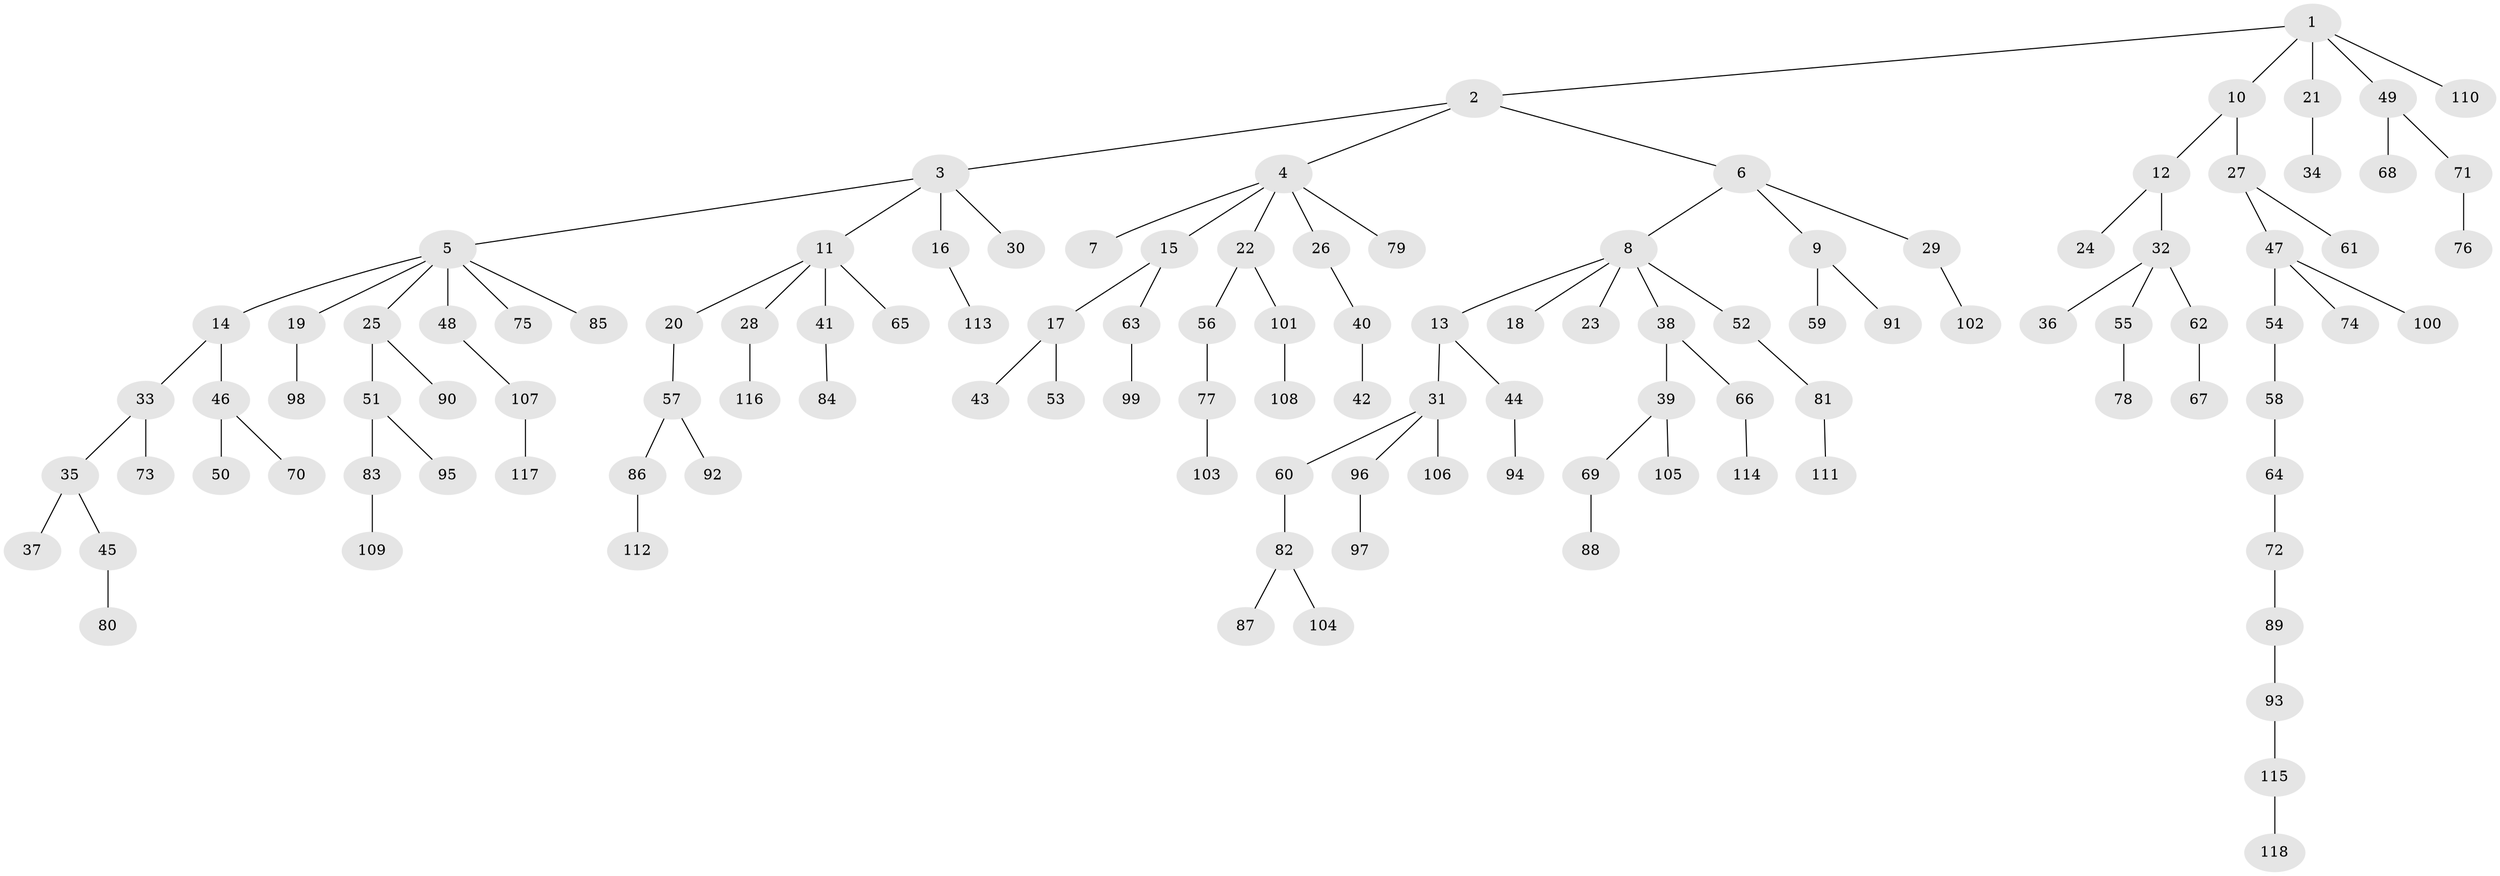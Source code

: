 // Generated by graph-tools (version 1.1) at 2025/50/03/09/25 03:50:17]
// undirected, 118 vertices, 117 edges
graph export_dot {
graph [start="1"]
  node [color=gray90,style=filled];
  1;
  2;
  3;
  4;
  5;
  6;
  7;
  8;
  9;
  10;
  11;
  12;
  13;
  14;
  15;
  16;
  17;
  18;
  19;
  20;
  21;
  22;
  23;
  24;
  25;
  26;
  27;
  28;
  29;
  30;
  31;
  32;
  33;
  34;
  35;
  36;
  37;
  38;
  39;
  40;
  41;
  42;
  43;
  44;
  45;
  46;
  47;
  48;
  49;
  50;
  51;
  52;
  53;
  54;
  55;
  56;
  57;
  58;
  59;
  60;
  61;
  62;
  63;
  64;
  65;
  66;
  67;
  68;
  69;
  70;
  71;
  72;
  73;
  74;
  75;
  76;
  77;
  78;
  79;
  80;
  81;
  82;
  83;
  84;
  85;
  86;
  87;
  88;
  89;
  90;
  91;
  92;
  93;
  94;
  95;
  96;
  97;
  98;
  99;
  100;
  101;
  102;
  103;
  104;
  105;
  106;
  107;
  108;
  109;
  110;
  111;
  112;
  113;
  114;
  115;
  116;
  117;
  118;
  1 -- 2;
  1 -- 10;
  1 -- 21;
  1 -- 49;
  1 -- 110;
  2 -- 3;
  2 -- 4;
  2 -- 6;
  3 -- 5;
  3 -- 11;
  3 -- 16;
  3 -- 30;
  4 -- 7;
  4 -- 15;
  4 -- 22;
  4 -- 26;
  4 -- 79;
  5 -- 14;
  5 -- 19;
  5 -- 25;
  5 -- 48;
  5 -- 75;
  5 -- 85;
  6 -- 8;
  6 -- 9;
  6 -- 29;
  8 -- 13;
  8 -- 18;
  8 -- 23;
  8 -- 38;
  8 -- 52;
  9 -- 59;
  9 -- 91;
  10 -- 12;
  10 -- 27;
  11 -- 20;
  11 -- 28;
  11 -- 41;
  11 -- 65;
  12 -- 24;
  12 -- 32;
  13 -- 31;
  13 -- 44;
  14 -- 33;
  14 -- 46;
  15 -- 17;
  15 -- 63;
  16 -- 113;
  17 -- 43;
  17 -- 53;
  19 -- 98;
  20 -- 57;
  21 -- 34;
  22 -- 56;
  22 -- 101;
  25 -- 51;
  25 -- 90;
  26 -- 40;
  27 -- 47;
  27 -- 61;
  28 -- 116;
  29 -- 102;
  31 -- 60;
  31 -- 96;
  31 -- 106;
  32 -- 36;
  32 -- 55;
  32 -- 62;
  33 -- 35;
  33 -- 73;
  35 -- 37;
  35 -- 45;
  38 -- 39;
  38 -- 66;
  39 -- 69;
  39 -- 105;
  40 -- 42;
  41 -- 84;
  44 -- 94;
  45 -- 80;
  46 -- 50;
  46 -- 70;
  47 -- 54;
  47 -- 74;
  47 -- 100;
  48 -- 107;
  49 -- 68;
  49 -- 71;
  51 -- 83;
  51 -- 95;
  52 -- 81;
  54 -- 58;
  55 -- 78;
  56 -- 77;
  57 -- 86;
  57 -- 92;
  58 -- 64;
  60 -- 82;
  62 -- 67;
  63 -- 99;
  64 -- 72;
  66 -- 114;
  69 -- 88;
  71 -- 76;
  72 -- 89;
  77 -- 103;
  81 -- 111;
  82 -- 87;
  82 -- 104;
  83 -- 109;
  86 -- 112;
  89 -- 93;
  93 -- 115;
  96 -- 97;
  101 -- 108;
  107 -- 117;
  115 -- 118;
}
